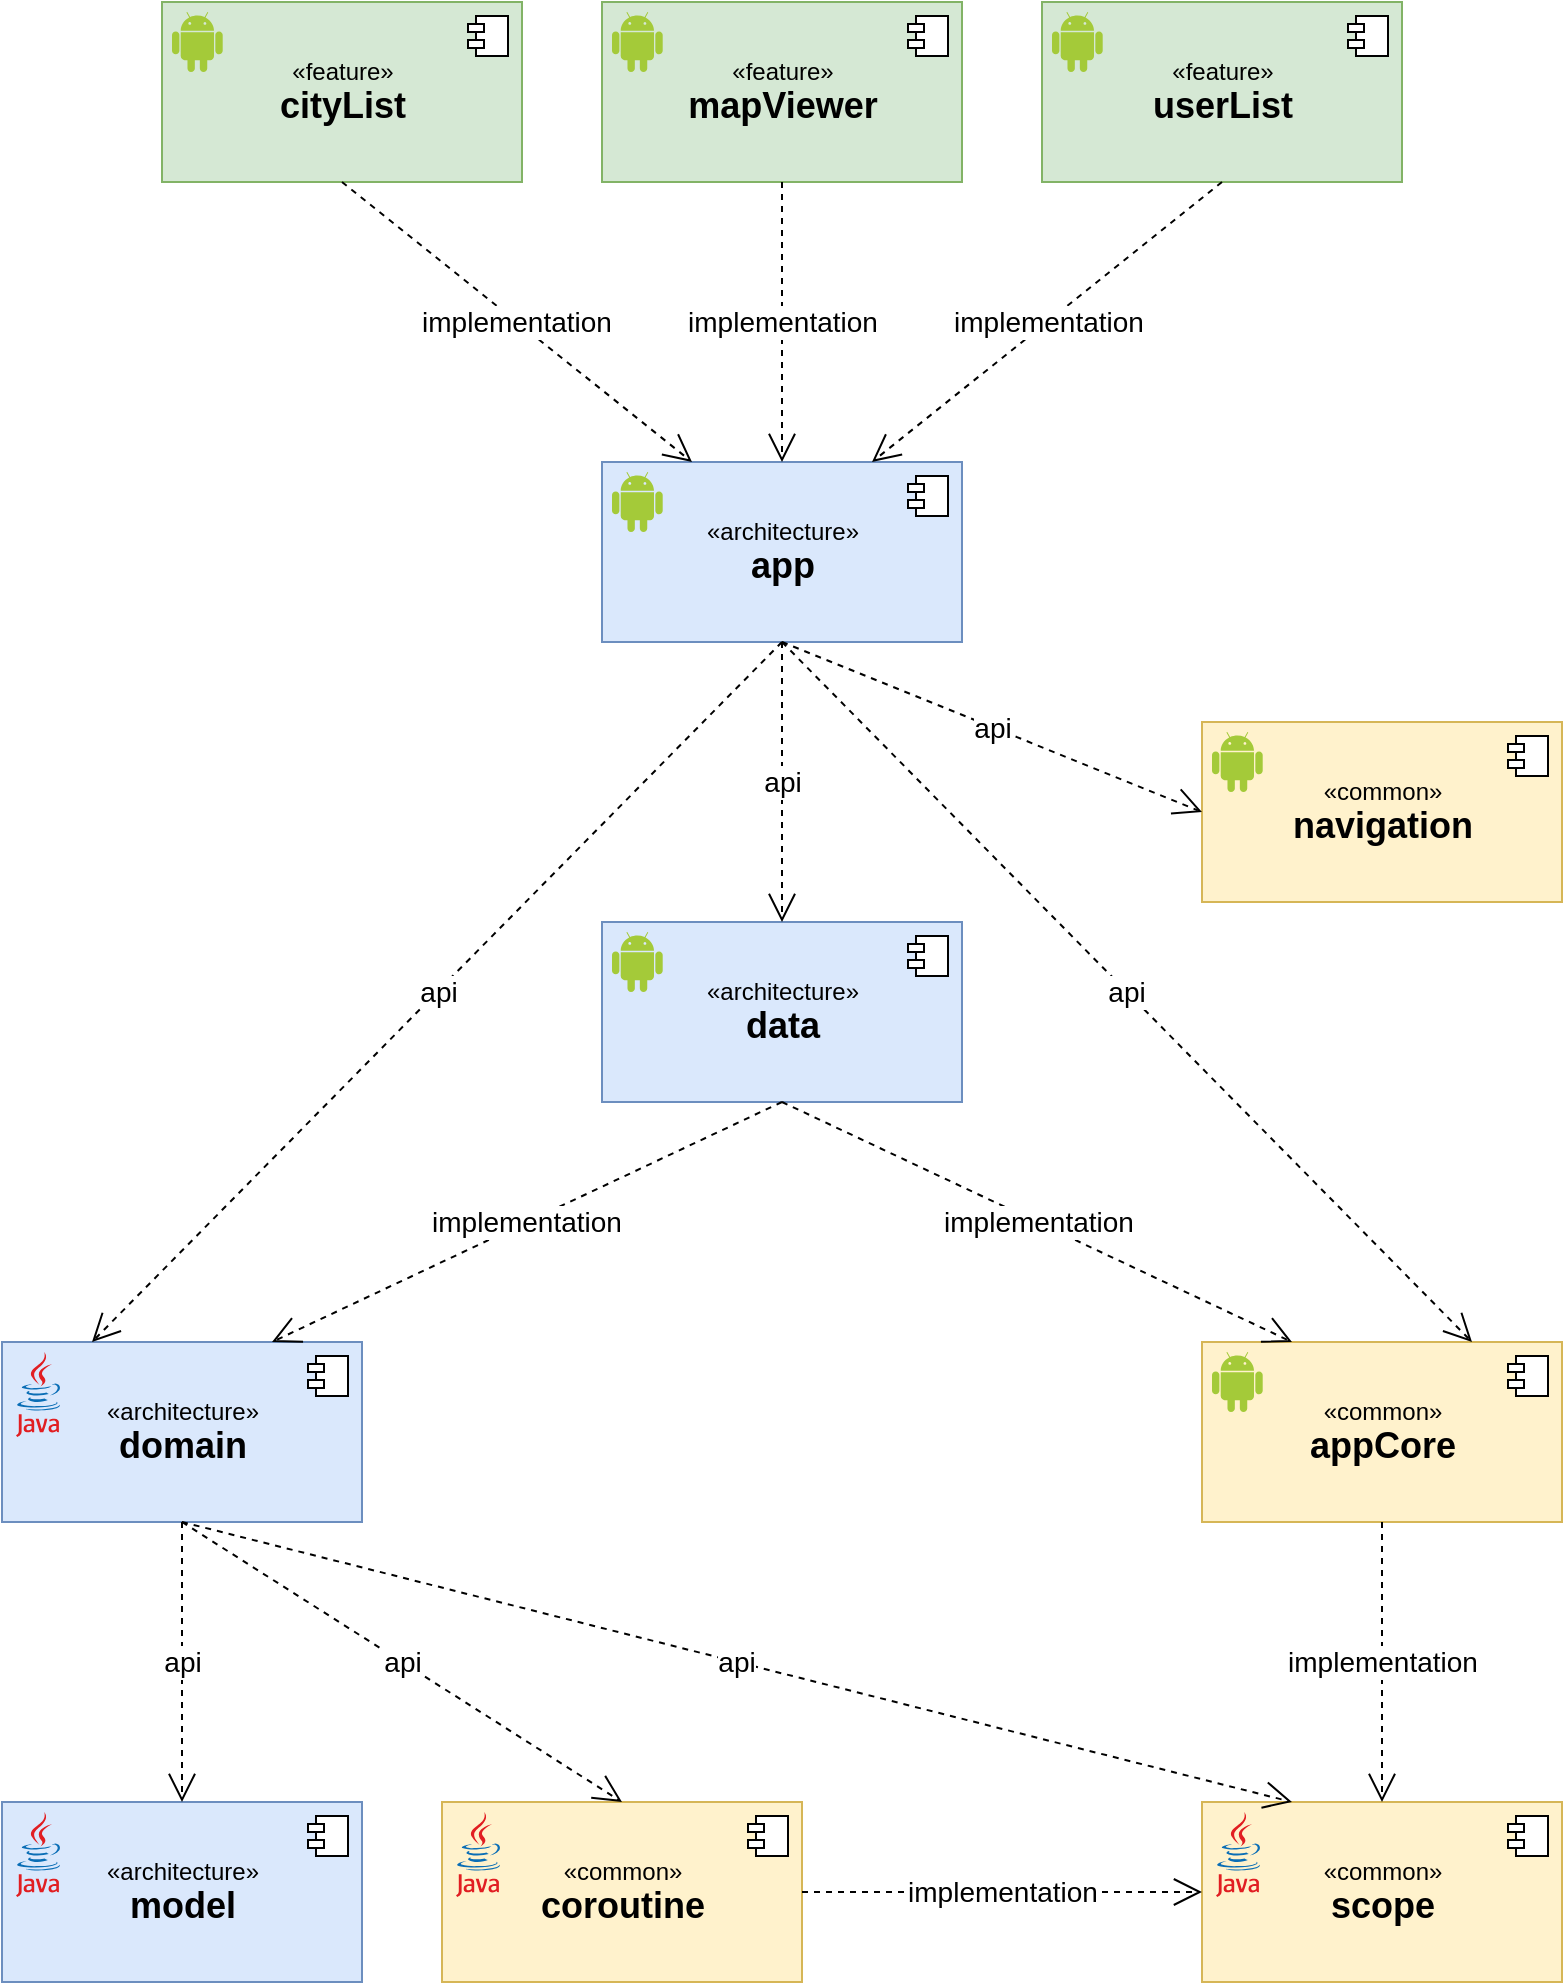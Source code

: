 <mxfile version="14.1.8" type="device"><diagram name="Page-1" id="b5b7bab2-c9e2-2cf4-8b2a-24fd1a2a6d21"><mxGraphModel dx="946" dy="1772" grid="1" gridSize="10" guides="1" tooltips="1" connect="1" arrows="1" fold="1" page="1" pageScale="1" pageWidth="827" pageHeight="1169" background="#ffffff" math="0" shadow="0"><root><mxCell id="0"/><mxCell id="1" parent="0"/><mxCell id="-9RzI17BU5mi08-Xq_VC-1" value="«common»&lt;br&gt;&lt;b&gt;&lt;font style=&quot;font-size: 18px&quot;&gt;appCore&lt;/font&gt;&lt;/b&gt;" style="html=1;dropTarget=0;fillColor=#fff2cc;strokeColor=#d6b656;" parent="1" vertex="1"><mxGeometry x="980" y="440" width="180" height="90" as="geometry"/></mxCell><mxCell id="-9RzI17BU5mi08-Xq_VC-2" value="" style="shape=module;jettyWidth=8;jettyHeight=4;" parent="-9RzI17BU5mi08-Xq_VC-1" vertex="1"><mxGeometry x="1" width="20" height="20" relative="1" as="geometry"><mxPoint x="-27" y="7" as="offset"/></mxGeometry></mxCell><mxCell id="-9RzI17BU5mi08-Xq_VC-3" value="«common»&lt;br&gt;&lt;span style=&quot;font-size: 18px&quot;&gt;&lt;b&gt;scope&lt;/b&gt;&lt;/span&gt;" style="html=1;dropTarget=0;fillColor=#fff2cc;strokeColor=#d6b656;" parent="1" vertex="1"><mxGeometry x="980" y="670" width="180" height="90" as="geometry"/></mxCell><mxCell id="-9RzI17BU5mi08-Xq_VC-4" value="" style="shape=module;jettyWidth=8;jettyHeight=4;" parent="-9RzI17BU5mi08-Xq_VC-3" vertex="1"><mxGeometry x="1" width="20" height="20" relative="1" as="geometry"><mxPoint x="-27" y="7" as="offset"/></mxGeometry></mxCell><mxCell id="-9RzI17BU5mi08-Xq_VC-5" value="«common»&lt;br&gt;&lt;b&gt;&lt;font style=&quot;font-size: 18px&quot;&gt;coroutine&lt;/font&gt;&lt;/b&gt;" style="html=1;dropTarget=0;fillColor=#fff2cc;strokeColor=#d6b656;" parent="1" vertex="1"><mxGeometry x="600" y="670" width="180" height="90" as="geometry"/></mxCell><mxCell id="-9RzI17BU5mi08-Xq_VC-6" value="" style="shape=module;jettyWidth=8;jettyHeight=4;" parent="-9RzI17BU5mi08-Xq_VC-5" vertex="1"><mxGeometry x="1" width="20" height="20" relative="1" as="geometry"><mxPoint x="-27" y="7" as="offset"/></mxGeometry></mxCell><mxCell id="-9RzI17BU5mi08-Xq_VC-7" value="«architecture»&lt;br&gt;&lt;span style=&quot;font-size: 18px&quot;&gt;&lt;b&gt;model&lt;/b&gt;&lt;/span&gt;" style="html=1;dropTarget=0;fillColor=#dae8fc;strokeColor=#6c8ebf;" parent="1" vertex="1"><mxGeometry x="380" y="670" width="180" height="90" as="geometry"/></mxCell><mxCell id="-9RzI17BU5mi08-Xq_VC-8" value="" style="shape=module;jettyWidth=8;jettyHeight=4;" parent="-9RzI17BU5mi08-Xq_VC-7" vertex="1"><mxGeometry x="1" width="20" height="20" relative="1" as="geometry"><mxPoint x="-27" y="7" as="offset"/></mxGeometry></mxCell><mxCell id="-9RzI17BU5mi08-Xq_VC-9" value="&lt;font style=&quot;font-size: 14px&quot;&gt;implementation&lt;/font&gt;" style="endArrow=open;endSize=12;dashed=1;html=1;exitX=0.5;exitY=1;exitDx=0;exitDy=0;entryX=0.5;entryY=0;entryDx=0;entryDy=0;" parent="1" source="-9RzI17BU5mi08-Xq_VC-1" target="-9RzI17BU5mi08-Xq_VC-3" edge="1"><mxGeometry width="160" relative="1" as="geometry"><mxPoint x="840" y="860" as="sourcePoint"/><mxPoint x="1090" y="920" as="targetPoint"/></mxGeometry></mxCell><mxCell id="-9RzI17BU5mi08-Xq_VC-10" value="&lt;font style=&quot;font-size: 14px&quot;&gt;implementation&lt;/font&gt;" style="endArrow=open;endSize=12;dashed=1;html=1;entryX=0;entryY=0.5;entryDx=0;entryDy=0;exitX=1;exitY=0.5;exitDx=0;exitDy=0;" parent="1" source="-9RzI17BU5mi08-Xq_VC-5" target="-9RzI17BU5mi08-Xq_VC-3" edge="1"><mxGeometry width="160" relative="1" as="geometry"><mxPoint x="990" y="740" as="sourcePoint"/><mxPoint x="1015" y="890" as="targetPoint"/></mxGeometry></mxCell><mxCell id="-9RzI17BU5mi08-Xq_VC-11" value="«common»&lt;br&gt;&lt;span style=&quot;font-size: 18px&quot;&gt;&lt;b&gt;navigation&lt;/b&gt;&lt;/span&gt;" style="html=1;dropTarget=0;fillColor=#fff2cc;strokeColor=#d6b656;" parent="1" vertex="1"><mxGeometry x="980" y="130" width="180" height="90" as="geometry"/></mxCell><mxCell id="-9RzI17BU5mi08-Xq_VC-12" value="" style="shape=module;jettyWidth=8;jettyHeight=4;" parent="-9RzI17BU5mi08-Xq_VC-11" vertex="1"><mxGeometry x="1" width="20" height="20" relative="1" as="geometry"><mxPoint x="-27" y="7" as="offset"/></mxGeometry></mxCell><mxCell id="-9RzI17BU5mi08-Xq_VC-13" value="«architecture»&lt;br&gt;&lt;b&gt;&lt;font style=&quot;font-size: 18px&quot;&gt;domain&lt;/font&gt;&lt;/b&gt;" style="html=1;dropTarget=0;fillColor=#dae8fc;strokeColor=#6c8ebf;" parent="1" vertex="1"><mxGeometry x="380" y="440" width="180" height="90" as="geometry"/></mxCell><mxCell id="-9RzI17BU5mi08-Xq_VC-14" value="" style="shape=module;jettyWidth=8;jettyHeight=4;" parent="-9RzI17BU5mi08-Xq_VC-13" vertex="1"><mxGeometry x="1" width="20" height="20" relative="1" as="geometry"><mxPoint x="-27" y="7" as="offset"/></mxGeometry></mxCell><mxCell id="-9RzI17BU5mi08-Xq_VC-15" value="&lt;font style=&quot;font-size: 14px&quot;&gt;api&lt;/font&gt;" style="endArrow=open;endSize=12;dashed=1;html=1;exitX=0.5;exitY=1;exitDx=0;exitDy=0;entryX=0.5;entryY=0;entryDx=0;entryDy=0;" parent="1" source="-9RzI17BU5mi08-Xq_VC-13" target="-9RzI17BU5mi08-Xq_VC-7" edge="1"><mxGeometry width="160" relative="1" as="geometry"><mxPoint x="860" y="720" as="sourcePoint"/><mxPoint x="860" y="820" as="targetPoint"/></mxGeometry></mxCell><mxCell id="-9RzI17BU5mi08-Xq_VC-16" value="&lt;font style=&quot;font-size: 14px&quot;&gt;api&lt;/font&gt;" style="endArrow=open;endSize=12;dashed=1;html=1;exitX=0.5;exitY=1;exitDx=0;exitDy=0;entryX=0.5;entryY=0;entryDx=0;entryDy=0;" parent="1" source="-9RzI17BU5mi08-Xq_VC-13" target="-9RzI17BU5mi08-Xq_VC-5" edge="1"><mxGeometry width="160" relative="1" as="geometry"><mxPoint x="870" y="730" as="sourcePoint"/><mxPoint x="870" y="830" as="targetPoint"/></mxGeometry></mxCell><mxCell id="-9RzI17BU5mi08-Xq_VC-17" value="&lt;font style=&quot;font-size: 14px&quot;&gt;api&lt;/font&gt;" style="endArrow=open;endSize=12;dashed=1;html=1;exitX=0.5;exitY=1;exitDx=0;exitDy=0;entryX=0.25;entryY=0;entryDx=0;entryDy=0;" parent="1" source="-9RzI17BU5mi08-Xq_VC-13" target="-9RzI17BU5mi08-Xq_VC-3" edge="1"><mxGeometry width="160" relative="1" as="geometry"><mxPoint x="830" y="640" as="sourcePoint"/><mxPoint x="1060" y="840" as="targetPoint"/></mxGeometry></mxCell><mxCell id="-9RzI17BU5mi08-Xq_VC-18" value="«architecture»&lt;br&gt;&lt;b&gt;&lt;font style=&quot;font-size: 18px&quot;&gt;data&lt;/font&gt;&lt;/b&gt;" style="html=1;dropTarget=0;fillColor=#dae8fc;strokeColor=#6c8ebf;" parent="1" vertex="1"><mxGeometry x="680" y="230" width="180" height="90" as="geometry"/></mxCell><mxCell id="-9RzI17BU5mi08-Xq_VC-19" value="" style="shape=module;jettyWidth=8;jettyHeight=4;" parent="-9RzI17BU5mi08-Xq_VC-18" vertex="1"><mxGeometry x="1" width="20" height="20" relative="1" as="geometry"><mxPoint x="-27" y="7" as="offset"/></mxGeometry></mxCell><mxCell id="-9RzI17BU5mi08-Xq_VC-20" value="&lt;font style=&quot;font-size: 14px&quot;&gt;implementation&lt;/font&gt;" style="endArrow=open;endSize=12;dashed=1;html=1;entryX=0.25;entryY=0;entryDx=0;entryDy=0;exitX=0.5;exitY=1;exitDx=0;exitDy=0;" parent="1" source="-9RzI17BU5mi08-Xq_VC-18" target="-9RzI17BU5mi08-Xq_VC-1" edge="1"><mxGeometry width="160" relative="1" as="geometry"><mxPoint x="1250" y="510" as="sourcePoint"/><mxPoint x="1100" y="930" as="targetPoint"/></mxGeometry></mxCell><mxCell id="-9RzI17BU5mi08-Xq_VC-21" value="&lt;font style=&quot;font-size: 14px&quot;&gt;implementation&lt;/font&gt;" style="endArrow=open;endSize=12;dashed=1;html=1;exitX=0.5;exitY=1;exitDx=0;exitDy=0;entryX=0.75;entryY=0;entryDx=0;entryDy=0;" parent="1" source="-9RzI17BU5mi08-Xq_VC-18" target="-9RzI17BU5mi08-Xq_VC-13" edge="1"><mxGeometry width="160" relative="1" as="geometry"><mxPoint x="1260" y="520" as="sourcePoint"/><mxPoint x="960" y="510" as="targetPoint"/></mxGeometry></mxCell><mxCell id="-9RzI17BU5mi08-Xq_VC-22" value="«architecture»&lt;br&gt;&lt;b&gt;&lt;font style=&quot;font-size: 18px&quot;&gt;app&lt;/font&gt;&lt;/b&gt;" style="html=1;dropTarget=0;fillColor=#dae8fc;strokeColor=#6c8ebf;" parent="1" vertex="1"><mxGeometry x="680" width="180" height="90" as="geometry"/></mxCell><mxCell id="-9RzI17BU5mi08-Xq_VC-23" value="" style="shape=module;jettyWidth=8;jettyHeight=4;" parent="-9RzI17BU5mi08-Xq_VC-22" vertex="1"><mxGeometry x="1" width="20" height="20" relative="1" as="geometry"><mxPoint x="-27" y="7" as="offset"/></mxGeometry></mxCell><mxCell id="-9RzI17BU5mi08-Xq_VC-24" value="&lt;span style=&quot;font-size: 14px&quot;&gt;api&lt;/span&gt;" style="endArrow=open;endSize=12;dashed=1;html=1;exitX=0.5;exitY=1;exitDx=0;exitDy=0;entryX=0;entryY=0.5;entryDx=0;entryDy=0;" parent="1" source="-9RzI17BU5mi08-Xq_VC-22" target="-9RzI17BU5mi08-Xq_VC-11" edge="1"><mxGeometry width="160" relative="1" as="geometry"><mxPoint x="840" y="650" as="sourcePoint"/><mxPoint x="840" y="930" as="targetPoint"/></mxGeometry></mxCell><mxCell id="-9RzI17BU5mi08-Xq_VC-25" value="&lt;span style=&quot;font-size: 14px&quot;&gt;api&lt;/span&gt;" style="endArrow=open;endSize=12;dashed=1;html=1;exitX=0.5;exitY=1;exitDx=0;exitDy=0;entryX=0.5;entryY=0;entryDx=0;entryDy=0;" parent="1" source="-9RzI17BU5mi08-Xq_VC-22" target="-9RzI17BU5mi08-Xq_VC-18" edge="1"><mxGeometry width="160" relative="1" as="geometry"><mxPoint x="1230" y="190" as="sourcePoint"/><mxPoint x="720" y="360" as="targetPoint"/></mxGeometry></mxCell><mxCell id="-9RzI17BU5mi08-Xq_VC-26" value="&lt;span style=&quot;font-size: 14px&quot;&gt;api&lt;/span&gt;" style="endArrow=open;endSize=12;dashed=1;html=1;exitX=0.5;exitY=1;exitDx=0;exitDy=0;entryX=0.75;entryY=0;entryDx=0;entryDy=0;" parent="1" source="-9RzI17BU5mi08-Xq_VC-22" target="-9RzI17BU5mi08-Xq_VC-1" edge="1"><mxGeometry width="160" relative="1" as="geometry"><mxPoint x="1230" y="190" as="sourcePoint"/><mxPoint x="1070" y="350" as="targetPoint"/></mxGeometry></mxCell><mxCell id="-9RzI17BU5mi08-Xq_VC-27" value="«feature»&lt;br&gt;&lt;b&gt;&lt;font style=&quot;font-size: 18px&quot;&gt;cityList&lt;/font&gt;&lt;/b&gt;" style="html=1;dropTarget=0;fillColor=#d5e8d4;strokeColor=#82b366;" parent="1" vertex="1"><mxGeometry x="460" y="-230" width="180" height="90" as="geometry"/></mxCell><mxCell id="-9RzI17BU5mi08-Xq_VC-28" value="" style="shape=module;jettyWidth=8;jettyHeight=4;" parent="-9RzI17BU5mi08-Xq_VC-27" vertex="1"><mxGeometry x="1" width="20" height="20" relative="1" as="geometry"><mxPoint x="-27" y="7" as="offset"/></mxGeometry></mxCell><mxCell id="-9RzI17BU5mi08-Xq_VC-29" value="«feature»&lt;br&gt;&lt;b&gt;&lt;font style=&quot;font-size: 18px&quot;&gt;mapViewer&lt;/font&gt;&lt;/b&gt;" style="html=1;dropTarget=0;fillColor=#d5e8d4;strokeColor=#82b366;" parent="1" vertex="1"><mxGeometry x="680" y="-230" width="180" height="90" as="geometry"/></mxCell><mxCell id="-9RzI17BU5mi08-Xq_VC-30" value="" style="shape=module;jettyWidth=8;jettyHeight=4;" parent="-9RzI17BU5mi08-Xq_VC-29" vertex="1"><mxGeometry x="1" width="20" height="20" relative="1" as="geometry"><mxPoint x="-27" y="7" as="offset"/></mxGeometry></mxCell><mxCell id="-9RzI17BU5mi08-Xq_VC-31" value="«feature»&lt;br&gt;&lt;b&gt;&lt;font style=&quot;font-size: 18px&quot;&gt;userList&lt;/font&gt;&lt;/b&gt;" style="html=1;dropTarget=0;fillColor=#d5e8d4;strokeColor=#82b366;" parent="1" vertex="1"><mxGeometry x="900" y="-230" width="180" height="90" as="geometry"/></mxCell><mxCell id="-9RzI17BU5mi08-Xq_VC-32" value="" style="shape=module;jettyWidth=8;jettyHeight=4;" parent="-9RzI17BU5mi08-Xq_VC-31" vertex="1"><mxGeometry x="1" width="20" height="20" relative="1" as="geometry"><mxPoint x="-27" y="7" as="offset"/></mxGeometry></mxCell><mxCell id="-9RzI17BU5mi08-Xq_VC-33" value="&lt;font style=&quot;font-size: 14px&quot;&gt;implementation&lt;/font&gt;" style="endArrow=open;endSize=12;dashed=1;html=1;exitX=0.5;exitY=1;exitDx=0;exitDy=0;entryX=0.25;entryY=0;entryDx=0;entryDy=0;" parent="1" source="-9RzI17BU5mi08-Xq_VC-27" target="-9RzI17BU5mi08-Xq_VC-22" edge="1"><mxGeometry width="160" relative="1" as="geometry"><mxPoint x="1070" y="440" as="sourcePoint"/><mxPoint x="840" y="560" as="targetPoint"/></mxGeometry></mxCell><mxCell id="-9RzI17BU5mi08-Xq_VC-34" value="&lt;font style=&quot;font-size: 14px&quot;&gt;implementation&lt;/font&gt;" style="endArrow=open;endSize=12;dashed=1;html=1;exitX=0.5;exitY=1;exitDx=0;exitDy=0;entryX=0.5;entryY=0;entryDx=0;entryDy=0;" parent="1" source="-9RzI17BU5mi08-Xq_VC-29" target="-9RzI17BU5mi08-Xq_VC-22" edge="1"><mxGeometry width="160" relative="1" as="geometry"><mxPoint x="1110" y="-50.0" as="sourcePoint"/><mxPoint x="1185" y="100" as="targetPoint"/></mxGeometry></mxCell><mxCell id="-9RzI17BU5mi08-Xq_VC-35" value="&lt;font style=&quot;font-size: 14px&quot;&gt;implementation&lt;/font&gt;" style="endArrow=open;endSize=12;dashed=1;html=1;exitX=0.5;exitY=1;exitDx=0;exitDy=0;entryX=0.75;entryY=0;entryDx=0;entryDy=0;" parent="1" source="-9RzI17BU5mi08-Xq_VC-31" target="-9RzI17BU5mi08-Xq_VC-22" edge="1"><mxGeometry width="160" relative="1" as="geometry"><mxPoint x="1330" y="-50.0" as="sourcePoint"/><mxPoint x="1230" y="100" as="targetPoint"/></mxGeometry></mxCell><mxCell id="-9RzI17BU5mi08-Xq_VC-36" value="&lt;span style=&quot;font-size: 14px&quot;&gt;api&lt;/span&gt;" style="endArrow=open;endSize=12;dashed=1;html=1;entryX=0.25;entryY=0;entryDx=0;entryDy=0;exitX=0.5;exitY=1;exitDx=0;exitDy=0;" parent="1" source="-9RzI17BU5mi08-Xq_VC-22" target="-9RzI17BU5mi08-Xq_VC-13" edge="1"><mxGeometry width="160" relative="1" as="geometry"><mxPoint x="620" y="140" as="sourcePoint"/><mxPoint x="650.0" y="470" as="targetPoint"/></mxGeometry></mxCell><mxCell id="0hVj7J-W7jbgq4nVFjeJ-1" value="" style="dashed=0;outlineConnect=0;html=1;align=center;labelPosition=center;verticalLabelPosition=bottom;verticalAlign=top;shape=mxgraph.weblogos.android;fillColor=#A4CA39;strokeColor=none" parent="1" vertex="1"><mxGeometry x="685" y="235" width="25.35" height="30" as="geometry"/></mxCell><mxCell id="0hVj7J-W7jbgq4nVFjeJ-4" value="" style="dashed=0;outlineConnect=0;html=1;align=center;labelPosition=center;verticalLabelPosition=bottom;verticalAlign=top;shape=mxgraph.weblogos.java" parent="1" vertex="1"><mxGeometry x="387" y="445" width="22.49" height="42.5" as="geometry"/></mxCell><mxCell id="0hVj7J-W7jbgq4nVFjeJ-5" value="" style="dashed=0;outlineConnect=0;html=1;align=center;labelPosition=center;verticalLabelPosition=bottom;verticalAlign=top;shape=mxgraph.weblogos.java" parent="1" vertex="1"><mxGeometry x="387" y="675" width="22.49" height="42.5" as="geometry"/></mxCell><mxCell id="0hVj7J-W7jbgq4nVFjeJ-6" value="" style="dashed=0;outlineConnect=0;html=1;align=center;labelPosition=center;verticalLabelPosition=bottom;verticalAlign=top;shape=mxgraph.weblogos.java" parent="1" vertex="1"><mxGeometry x="607" y="675" width="22.49" height="42.5" as="geometry"/></mxCell><mxCell id="0hVj7J-W7jbgq4nVFjeJ-7" value="" style="dashed=0;outlineConnect=0;html=1;align=center;labelPosition=center;verticalLabelPosition=bottom;verticalAlign=top;shape=mxgraph.weblogos.java" parent="1" vertex="1"><mxGeometry x="987" y="675" width="22.49" height="42.5" as="geometry"/></mxCell><mxCell id="0hVj7J-W7jbgq4nVFjeJ-8" value="" style="dashed=0;outlineConnect=0;html=1;align=center;labelPosition=center;verticalLabelPosition=bottom;verticalAlign=top;shape=mxgraph.weblogos.android;fillColor=#A4CA39;strokeColor=none" parent="1" vertex="1"><mxGeometry x="985" y="445" width="25.35" height="30" as="geometry"/></mxCell><mxCell id="0hVj7J-W7jbgq4nVFjeJ-9" value="" style="dashed=0;outlineConnect=0;html=1;align=center;labelPosition=center;verticalLabelPosition=bottom;verticalAlign=top;shape=mxgraph.weblogos.android;fillColor=#A4CA39;strokeColor=none" parent="1" vertex="1"><mxGeometry x="985" y="135" width="25.35" height="30" as="geometry"/></mxCell><mxCell id="0hVj7J-W7jbgq4nVFjeJ-10" value="" style="dashed=0;outlineConnect=0;html=1;align=center;labelPosition=center;verticalLabelPosition=bottom;verticalAlign=top;shape=mxgraph.weblogos.android;fillColor=#A4CA39;strokeColor=none" parent="1" vertex="1"><mxGeometry x="685" y="5" width="25.35" height="30" as="geometry"/></mxCell><mxCell id="0hVj7J-W7jbgq4nVFjeJ-11" value="" style="dashed=0;outlineConnect=0;html=1;align=center;labelPosition=center;verticalLabelPosition=bottom;verticalAlign=top;shape=mxgraph.weblogos.android;fillColor=#A4CA39;strokeColor=none" parent="1" vertex="1"><mxGeometry x="465" y="-225" width="25.35" height="30" as="geometry"/></mxCell><mxCell id="0hVj7J-W7jbgq4nVFjeJ-12" value="" style="dashed=0;outlineConnect=0;html=1;align=center;labelPosition=center;verticalLabelPosition=bottom;verticalAlign=top;shape=mxgraph.weblogos.android;fillColor=#A4CA39;strokeColor=none" parent="1" vertex="1"><mxGeometry x="685" y="-225" width="25.35" height="30" as="geometry"/></mxCell><mxCell id="0hVj7J-W7jbgq4nVFjeJ-13" value="" style="dashed=0;outlineConnect=0;html=1;align=center;labelPosition=center;verticalLabelPosition=bottom;verticalAlign=top;shape=mxgraph.weblogos.android;fillColor=#A4CA39;strokeColor=none" parent="1" vertex="1"><mxGeometry x="905" y="-225" width="25.35" height="30" as="geometry"/></mxCell></root></mxGraphModel></diagram></mxfile>